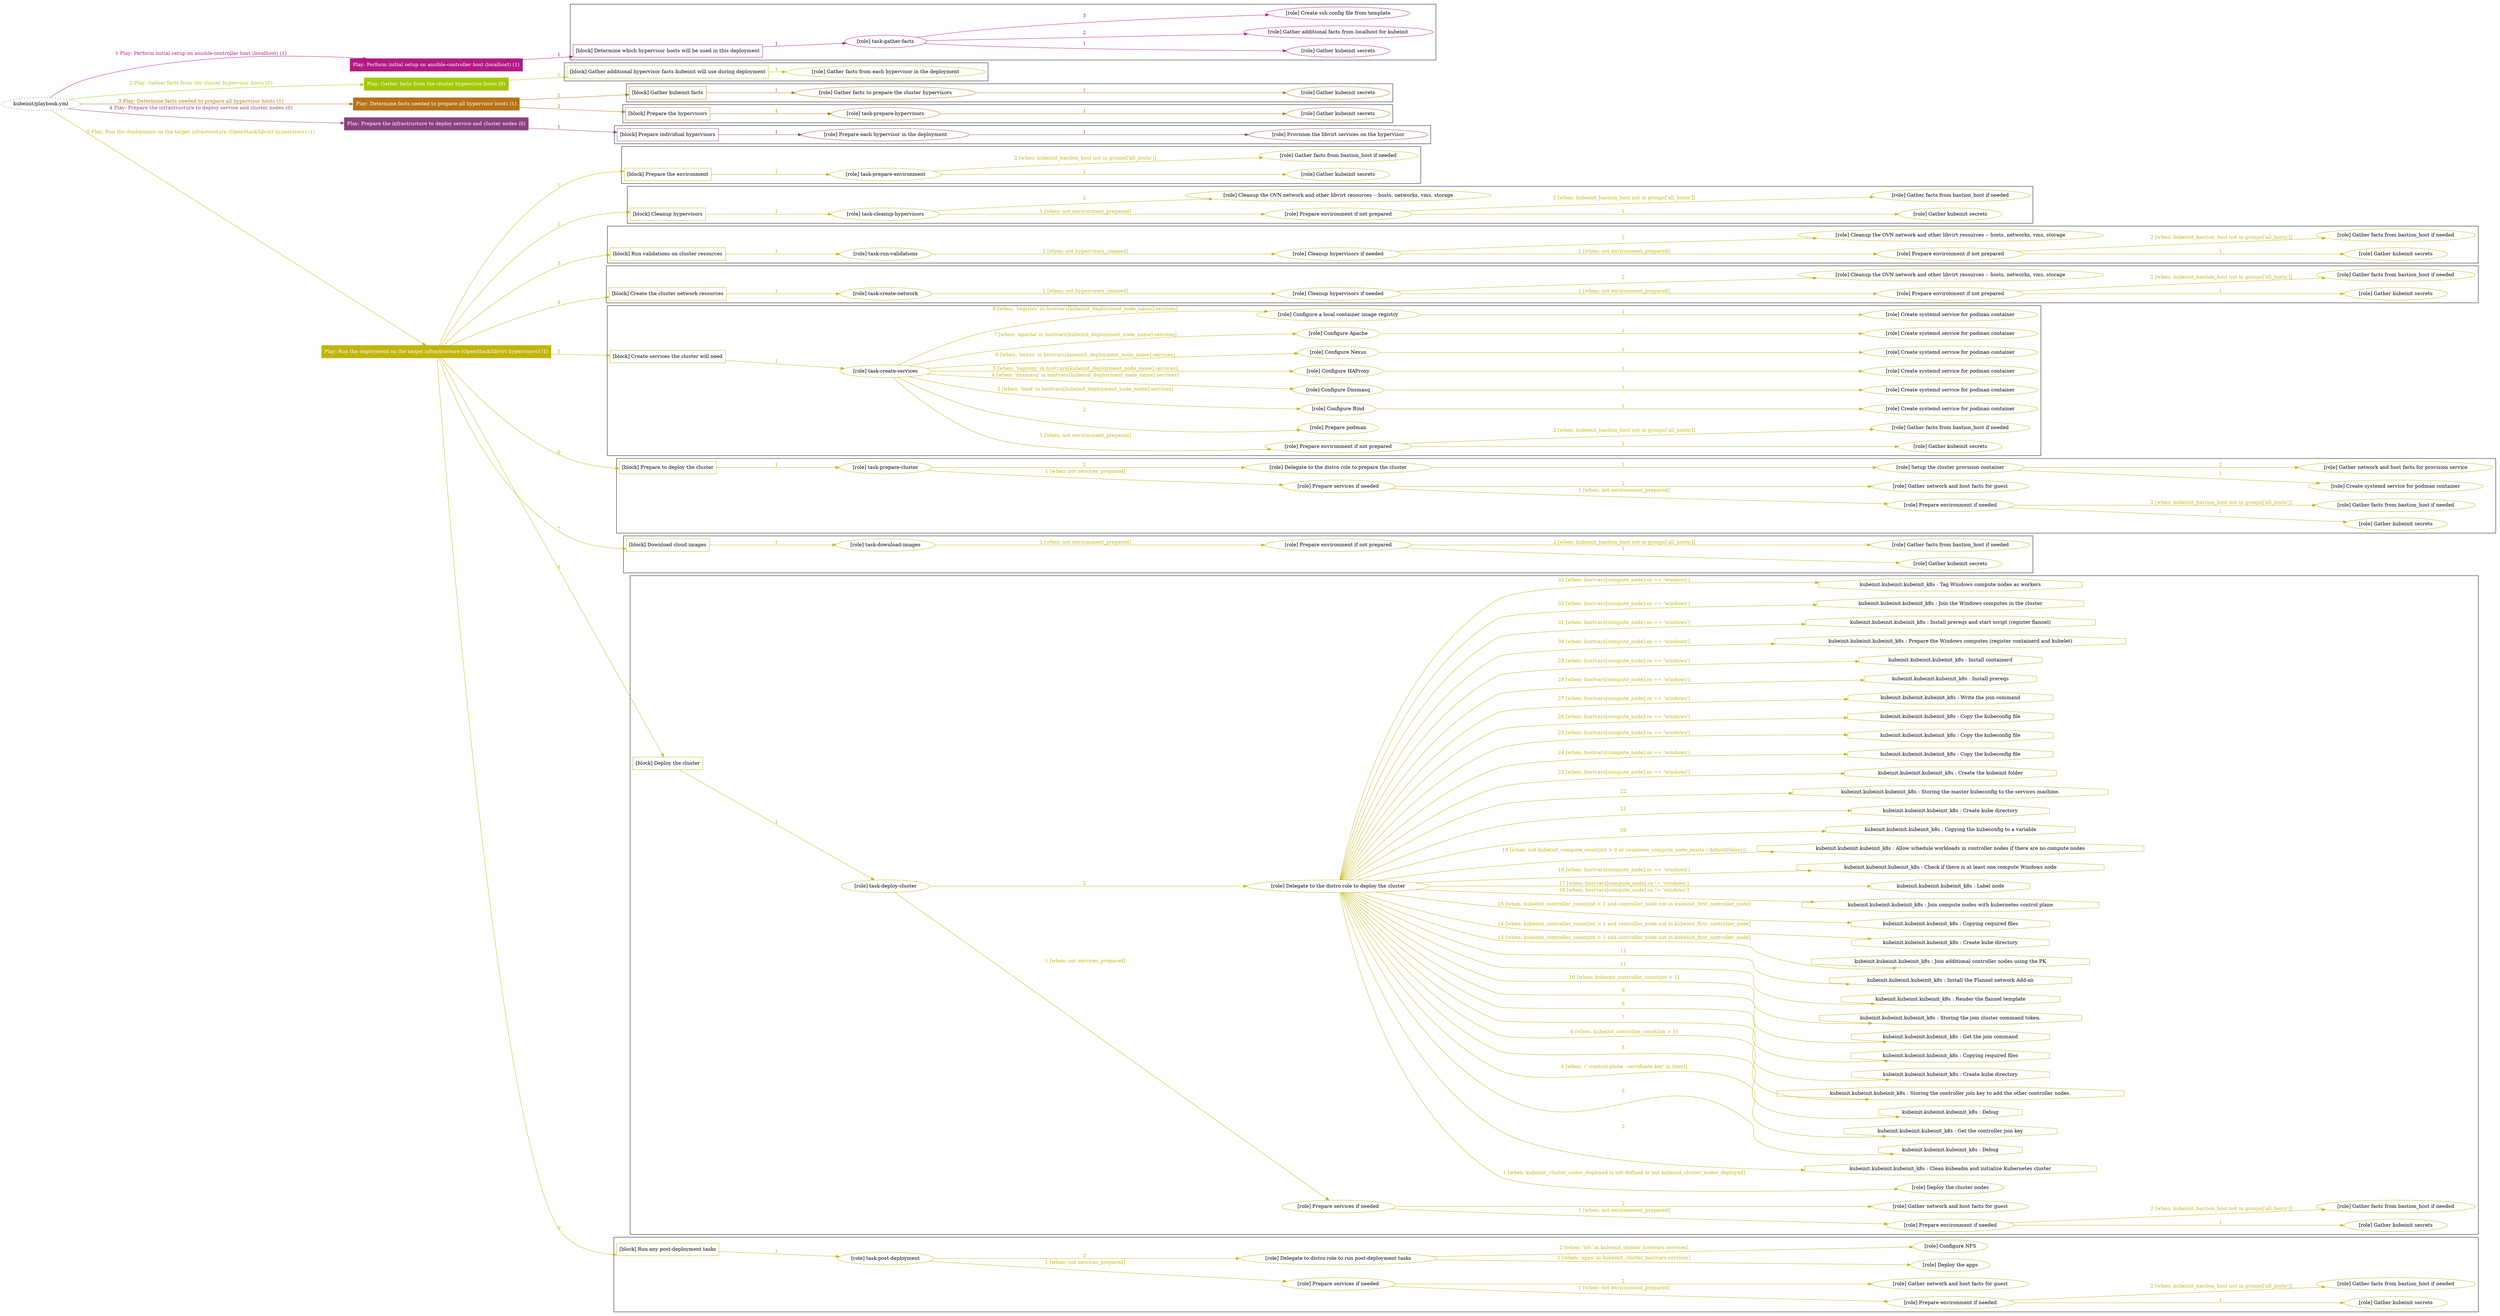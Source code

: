 digraph {
	graph [concentrate=true ordering=in rankdir=LR ratio=fill]
	edge [esep=5 sep=10]
	"kubeinit/playbook.yml" [URL="/home/runner/work/kubeinit/kubeinit/kubeinit/playbook.yml" id=playbook_748f1dfc style=dotted]
	"kubeinit/playbook.yml" -> play_f4b5984b [label="1 Play: Perform initial setup on ansible-controller host (localhost) (1)" color="#b21a86" fontcolor="#b21a86" id=edge_play_f4b5984b labeltooltip="1 Play: Perform initial setup on ansible-controller host (localhost) (1)" tooltip="1 Play: Perform initial setup on ansible-controller host (localhost) (1)"]
	subgraph "Play: Perform initial setup on ansible-controller host (localhost) (1)" {
		play_f4b5984b [label="Play: Perform initial setup on ansible-controller host (localhost) (1)" URL="/home/runner/work/kubeinit/kubeinit/kubeinit/playbook.yml" color="#b21a86" fontcolor="#ffffff" id=play_f4b5984b shape=box style=filled tooltip=localhost]
		play_f4b5984b -> block_1babfb0a [label=1 color="#b21a86" fontcolor="#b21a86" id=edge_block_1babfb0a labeltooltip=1 tooltip=1]
		subgraph cluster_block_1babfb0a {
			block_1babfb0a [label="[block] Determine which hypervisor hosts will be used in this deployment" URL="/home/runner/work/kubeinit/kubeinit/kubeinit/playbook.yml" color="#b21a86" id=block_1babfb0a labeltooltip="Determine which hypervisor hosts will be used in this deployment" shape=box tooltip="Determine which hypervisor hosts will be used in this deployment"]
			block_1babfb0a -> role_d4e431f0 [label="1 " color="#b21a86" fontcolor="#b21a86" id=edge_role_d4e431f0 labeltooltip="1 " tooltip="1 "]
			subgraph "task-gather-facts" {
				role_d4e431f0 [label="[role] task-gather-facts" URL="/home/runner/work/kubeinit/kubeinit/kubeinit/playbook.yml" color="#b21a86" id=role_d4e431f0 tooltip="task-gather-facts"]
				role_d4e431f0 -> role_ff574145 [label="1 " color="#b21a86" fontcolor="#b21a86" id=edge_role_ff574145 labeltooltip="1 " tooltip="1 "]
				subgraph "Gather kubeinit secrets" {
					role_ff574145 [label="[role] Gather kubeinit secrets" URL="/home/runner/.ansible/collections/ansible_collections/kubeinit/kubeinit/roles/kubeinit_prepare/tasks/build_hypervisors_group.yml" color="#b21a86" id=role_ff574145 tooltip="Gather kubeinit secrets"]
				}
				role_d4e431f0 -> role_78b9666e [label="2 " color="#b21a86" fontcolor="#b21a86" id=edge_role_78b9666e labeltooltip="2 " tooltip="2 "]
				subgraph "Gather additional facts from localhost for kubeinit" {
					role_78b9666e [label="[role] Gather additional facts from localhost for kubeinit" URL="/home/runner/.ansible/collections/ansible_collections/kubeinit/kubeinit/roles/kubeinit_prepare/tasks/build_hypervisors_group.yml" color="#b21a86" id=role_78b9666e tooltip="Gather additional facts from localhost for kubeinit"]
				}
				role_d4e431f0 -> role_dc60736d [label="3 " color="#b21a86" fontcolor="#b21a86" id=edge_role_dc60736d labeltooltip="3 " tooltip="3 "]
				subgraph "Create ssh config file from template" {
					role_dc60736d [label="[role] Create ssh config file from template" URL="/home/runner/.ansible/collections/ansible_collections/kubeinit/kubeinit/roles/kubeinit_prepare/tasks/build_hypervisors_group.yml" color="#b21a86" id=role_dc60736d tooltip="Create ssh config file from template"]
				}
			}
		}
	}
	"kubeinit/playbook.yml" -> play_59030b85 [label="2 Play: Gather facts from the cluster hypervisor hosts (0)" color="#a2c903" fontcolor="#a2c903" id=edge_play_59030b85 labeltooltip="2 Play: Gather facts from the cluster hypervisor hosts (0)" tooltip="2 Play: Gather facts from the cluster hypervisor hosts (0)"]
	subgraph "Play: Gather facts from the cluster hypervisor hosts (0)" {
		play_59030b85 [label="Play: Gather facts from the cluster hypervisor hosts (0)" URL="/home/runner/work/kubeinit/kubeinit/kubeinit/playbook.yml" color="#a2c903" fontcolor="#ffffff" id=play_59030b85 shape=box style=filled tooltip="Play: Gather facts from the cluster hypervisor hosts (0)"]
		play_59030b85 -> block_90eb3732 [label=1 color="#a2c903" fontcolor="#a2c903" id=edge_block_90eb3732 labeltooltip=1 tooltip=1]
		subgraph cluster_block_90eb3732 {
			block_90eb3732 [label="[block] Gather additional hypervisor facts kubeinit will use during deployment" URL="/home/runner/work/kubeinit/kubeinit/kubeinit/playbook.yml" color="#a2c903" id=block_90eb3732 labeltooltip="Gather additional hypervisor facts kubeinit will use during deployment" shape=box tooltip="Gather additional hypervisor facts kubeinit will use during deployment"]
			block_90eb3732 -> role_d2e6e186 [label="1 " color="#a2c903" fontcolor="#a2c903" id=edge_role_d2e6e186 labeltooltip="1 " tooltip="1 "]
			subgraph "Gather facts from each hypervisor in the deployment" {
				role_d2e6e186 [label="[role] Gather facts from each hypervisor in the deployment" URL="/home/runner/work/kubeinit/kubeinit/kubeinit/playbook.yml" color="#a2c903" id=role_d2e6e186 tooltip="Gather facts from each hypervisor in the deployment"]
			}
		}
	}
	"kubeinit/playbook.yml" -> play_e9b6500f [label="3 Play: Determine facts needed to prepare all hypervisor hosts (1)" color="#b67216" fontcolor="#b67216" id=edge_play_e9b6500f labeltooltip="3 Play: Determine facts needed to prepare all hypervisor hosts (1)" tooltip="3 Play: Determine facts needed to prepare all hypervisor hosts (1)"]
	subgraph "Play: Determine facts needed to prepare all hypervisor hosts (1)" {
		play_e9b6500f [label="Play: Determine facts needed to prepare all hypervisor hosts (1)" URL="/home/runner/work/kubeinit/kubeinit/kubeinit/playbook.yml" color="#b67216" fontcolor="#ffffff" id=play_e9b6500f shape=box style=filled tooltip=localhost]
		play_e9b6500f -> block_404a1388 [label=1 color="#b67216" fontcolor="#b67216" id=edge_block_404a1388 labeltooltip=1 tooltip=1]
		subgraph cluster_block_404a1388 {
			block_404a1388 [label="[block] Gather kubeinit facts" URL="/home/runner/work/kubeinit/kubeinit/kubeinit/playbook.yml" color="#b67216" id=block_404a1388 labeltooltip="Gather kubeinit facts" shape=box tooltip="Gather kubeinit facts"]
			block_404a1388 -> role_cb51c7fd [label="1 " color="#b67216" fontcolor="#b67216" id=edge_role_cb51c7fd labeltooltip="1 " tooltip="1 "]
			subgraph "Gather facts to prepare the cluster hypervisors" {
				role_cb51c7fd [label="[role] Gather facts to prepare the cluster hypervisors" URL="/home/runner/work/kubeinit/kubeinit/kubeinit/playbook.yml" color="#b67216" id=role_cb51c7fd tooltip="Gather facts to prepare the cluster hypervisors"]
				role_cb51c7fd -> role_8e95cd4e [label="1 " color="#b67216" fontcolor="#b67216" id=edge_role_8e95cd4e labeltooltip="1 " tooltip="1 "]
				subgraph "Gather kubeinit secrets" {
					role_8e95cd4e [label="[role] Gather kubeinit secrets" URL="/home/runner/.ansible/collections/ansible_collections/kubeinit/kubeinit/roles/kubeinit_prepare/tasks/gather_kubeinit_facts.yml" color="#b67216" id=role_8e95cd4e tooltip="Gather kubeinit secrets"]
				}
			}
		}
		play_e9b6500f -> block_5a48be74 [label=2 color="#b67216" fontcolor="#b67216" id=edge_block_5a48be74 labeltooltip=2 tooltip=2]
		subgraph cluster_block_5a48be74 {
			block_5a48be74 [label="[block] Prepare the hypervisors" URL="/home/runner/work/kubeinit/kubeinit/kubeinit/playbook.yml" color="#b67216" id=block_5a48be74 labeltooltip="Prepare the hypervisors" shape=box tooltip="Prepare the hypervisors"]
			block_5a48be74 -> role_f8d05d46 [label="1 " color="#b67216" fontcolor="#b67216" id=edge_role_f8d05d46 labeltooltip="1 " tooltip="1 "]
			subgraph "task-prepare-hypervisors" {
				role_f8d05d46 [label="[role] task-prepare-hypervisors" URL="/home/runner/work/kubeinit/kubeinit/kubeinit/playbook.yml" color="#b67216" id=role_f8d05d46 tooltip="task-prepare-hypervisors"]
				role_f8d05d46 -> role_8a7a9cbe [label="1 " color="#b67216" fontcolor="#b67216" id=edge_role_8a7a9cbe labeltooltip="1 " tooltip="1 "]
				subgraph "Gather kubeinit secrets" {
					role_8a7a9cbe [label="[role] Gather kubeinit secrets" URL="/home/runner/.ansible/collections/ansible_collections/kubeinit/kubeinit/roles/kubeinit_prepare/tasks/gather_kubeinit_facts.yml" color="#b67216" id=role_8a7a9cbe tooltip="Gather kubeinit secrets"]
				}
			}
		}
	}
	"kubeinit/playbook.yml" -> play_f28d381a [label="4 Play: Prepare the infrastructure to deploy service and cluster nodes (0)" color="#8b417f" fontcolor="#8b417f" id=edge_play_f28d381a labeltooltip="4 Play: Prepare the infrastructure to deploy service and cluster nodes (0)" tooltip="4 Play: Prepare the infrastructure to deploy service and cluster nodes (0)"]
	subgraph "Play: Prepare the infrastructure to deploy service and cluster nodes (0)" {
		play_f28d381a [label="Play: Prepare the infrastructure to deploy service and cluster nodes (0)" URL="/home/runner/work/kubeinit/kubeinit/kubeinit/playbook.yml" color="#8b417f" fontcolor="#ffffff" id=play_f28d381a shape=box style=filled tooltip="Play: Prepare the infrastructure to deploy service and cluster nodes (0)"]
		play_f28d381a -> block_abe0ae4e [label=1 color="#8b417f" fontcolor="#8b417f" id=edge_block_abe0ae4e labeltooltip=1 tooltip=1]
		subgraph cluster_block_abe0ae4e {
			block_abe0ae4e [label="[block] Prepare individual hypervisors" URL="/home/runner/work/kubeinit/kubeinit/kubeinit/playbook.yml" color="#8b417f" id=block_abe0ae4e labeltooltip="Prepare individual hypervisors" shape=box tooltip="Prepare individual hypervisors"]
			block_abe0ae4e -> role_949b7946 [label="1 " color="#8b417f" fontcolor="#8b417f" id=edge_role_949b7946 labeltooltip="1 " tooltip="1 "]
			subgraph "Prepare each hypervisor in the deployment" {
				role_949b7946 [label="[role] Prepare each hypervisor in the deployment" URL="/home/runner/work/kubeinit/kubeinit/kubeinit/playbook.yml" color="#8b417f" id=role_949b7946 tooltip="Prepare each hypervisor in the deployment"]
				role_949b7946 -> role_0e708a60 [label="1 " color="#8b417f" fontcolor="#8b417f" id=edge_role_0e708a60 labeltooltip="1 " tooltip="1 "]
				subgraph "Provision the libvirt services on the hypervisor" {
					role_0e708a60 [label="[role] Provision the libvirt services on the hypervisor" URL="/home/runner/.ansible/collections/ansible_collections/kubeinit/kubeinit/roles/kubeinit_prepare/tasks/prepare_hypervisor.yml" color="#8b417f" id=role_0e708a60 tooltip="Provision the libvirt services on the hypervisor"]
				}
			}
		}
	}
	"kubeinit/playbook.yml" -> play_aa237a98 [label="5 Play: Run the deployment on the target infrastructure (OpenStack/libvirt hypervisors) (1)" color="#c0b50c" fontcolor="#c0b50c" id=edge_play_aa237a98 labeltooltip="5 Play: Run the deployment on the target infrastructure (OpenStack/libvirt hypervisors) (1)" tooltip="5 Play: Run the deployment on the target infrastructure (OpenStack/libvirt hypervisors) (1)"]
	subgraph "Play: Run the deployment on the target infrastructure (OpenStack/libvirt hypervisors) (1)" {
		play_aa237a98 [label="Play: Run the deployment on the target infrastructure (OpenStack/libvirt hypervisors) (1)" URL="/home/runner/work/kubeinit/kubeinit/kubeinit/playbook.yml" color="#c0b50c" fontcolor="#ffffff" id=play_aa237a98 shape=box style=filled tooltip=localhost]
		play_aa237a98 -> block_af9c0d3b [label=1 color="#c0b50c" fontcolor="#c0b50c" id=edge_block_af9c0d3b labeltooltip=1 tooltip=1]
		subgraph cluster_block_af9c0d3b {
			block_af9c0d3b [label="[block] Prepare the environment" URL="/home/runner/work/kubeinit/kubeinit/kubeinit/playbook.yml" color="#c0b50c" id=block_af9c0d3b labeltooltip="Prepare the environment" shape=box tooltip="Prepare the environment"]
			block_af9c0d3b -> role_00010f52 [label="1 " color="#c0b50c" fontcolor="#c0b50c" id=edge_role_00010f52 labeltooltip="1 " tooltip="1 "]
			subgraph "task-prepare-environment" {
				role_00010f52 [label="[role] task-prepare-environment" URL="/home/runner/work/kubeinit/kubeinit/kubeinit/playbook.yml" color="#c0b50c" id=role_00010f52 tooltip="task-prepare-environment"]
				role_00010f52 -> role_8ce88d47 [label="1 " color="#c0b50c" fontcolor="#c0b50c" id=edge_role_8ce88d47 labeltooltip="1 " tooltip="1 "]
				subgraph "Gather kubeinit secrets" {
					role_8ce88d47 [label="[role] Gather kubeinit secrets" URL="/home/runner/.ansible/collections/ansible_collections/kubeinit/kubeinit/roles/kubeinit_prepare/tasks/gather_kubeinit_facts.yml" color="#c0b50c" id=role_8ce88d47 tooltip="Gather kubeinit secrets"]
				}
				role_00010f52 -> role_51f8f745 [label="2 [when: kubeinit_bastion_host not in groups['all_hosts']]" color="#c0b50c" fontcolor="#c0b50c" id=edge_role_51f8f745 labeltooltip="2 [when: kubeinit_bastion_host not in groups['all_hosts']]" tooltip="2 [when: kubeinit_bastion_host not in groups['all_hosts']]"]
				subgraph "Gather facts from bastion_host if needed" {
					role_51f8f745 [label="[role] Gather facts from bastion_host if needed" URL="/home/runner/.ansible/collections/ansible_collections/kubeinit/kubeinit/roles/kubeinit_prepare/tasks/main.yml" color="#c0b50c" id=role_51f8f745 tooltip="Gather facts from bastion_host if needed"]
				}
			}
		}
		play_aa237a98 -> block_bf452d67 [label=2 color="#c0b50c" fontcolor="#c0b50c" id=edge_block_bf452d67 labeltooltip=2 tooltip=2]
		subgraph cluster_block_bf452d67 {
			block_bf452d67 [label="[block] Cleanup hypervisors" URL="/home/runner/work/kubeinit/kubeinit/kubeinit/playbook.yml" color="#c0b50c" id=block_bf452d67 labeltooltip="Cleanup hypervisors" shape=box tooltip="Cleanup hypervisors"]
			block_bf452d67 -> role_acdd9354 [label="1 " color="#c0b50c" fontcolor="#c0b50c" id=edge_role_acdd9354 labeltooltip="1 " tooltip="1 "]
			subgraph "task-cleanup-hypervisors" {
				role_acdd9354 [label="[role] task-cleanup-hypervisors" URL="/home/runner/work/kubeinit/kubeinit/kubeinit/playbook.yml" color="#c0b50c" id=role_acdd9354 tooltip="task-cleanup-hypervisors"]
				role_acdd9354 -> role_9a333581 [label="1 [when: not environment_prepared]" color="#c0b50c" fontcolor="#c0b50c" id=edge_role_9a333581 labeltooltip="1 [when: not environment_prepared]" tooltip="1 [when: not environment_prepared]"]
				subgraph "Prepare environment if not prepared" {
					role_9a333581 [label="[role] Prepare environment if not prepared" URL="/home/runner/.ansible/collections/ansible_collections/kubeinit/kubeinit/roles/kubeinit_libvirt/tasks/cleanup_hypervisors.yml" color="#c0b50c" id=role_9a333581 tooltip="Prepare environment if not prepared"]
					role_9a333581 -> role_c4c17a17 [label="1 " color="#c0b50c" fontcolor="#c0b50c" id=edge_role_c4c17a17 labeltooltip="1 " tooltip="1 "]
					subgraph "Gather kubeinit secrets" {
						role_c4c17a17 [label="[role] Gather kubeinit secrets" URL="/home/runner/.ansible/collections/ansible_collections/kubeinit/kubeinit/roles/kubeinit_prepare/tasks/gather_kubeinit_facts.yml" color="#c0b50c" id=role_c4c17a17 tooltip="Gather kubeinit secrets"]
					}
					role_9a333581 -> role_1be3e1b6 [label="2 [when: kubeinit_bastion_host not in groups['all_hosts']]" color="#c0b50c" fontcolor="#c0b50c" id=edge_role_1be3e1b6 labeltooltip="2 [when: kubeinit_bastion_host not in groups['all_hosts']]" tooltip="2 [when: kubeinit_bastion_host not in groups['all_hosts']]"]
					subgraph "Gather facts from bastion_host if needed" {
						role_1be3e1b6 [label="[role] Gather facts from bastion_host if needed" URL="/home/runner/.ansible/collections/ansible_collections/kubeinit/kubeinit/roles/kubeinit_prepare/tasks/main.yml" color="#c0b50c" id=role_1be3e1b6 tooltip="Gather facts from bastion_host if needed"]
					}
				}
				role_acdd9354 -> role_9d202cf9 [label="2 " color="#c0b50c" fontcolor="#c0b50c" id=edge_role_9d202cf9 labeltooltip="2 " tooltip="2 "]
				subgraph "Cleanup the OVN network and other libvirt resources -- hosts, networks, vms, storage" {
					role_9d202cf9 [label="[role] Cleanup the OVN network and other libvirt resources -- hosts, networks, vms, storage" URL="/home/runner/.ansible/collections/ansible_collections/kubeinit/kubeinit/roles/kubeinit_libvirt/tasks/cleanup_hypervisors.yml" color="#c0b50c" id=role_9d202cf9 tooltip="Cleanup the OVN network and other libvirt resources -- hosts, networks, vms, storage"]
				}
			}
		}
		play_aa237a98 -> block_48152615 [label=3 color="#c0b50c" fontcolor="#c0b50c" id=edge_block_48152615 labeltooltip=3 tooltip=3]
		subgraph cluster_block_48152615 {
			block_48152615 [label="[block] Run validations on cluster resources" URL="/home/runner/work/kubeinit/kubeinit/kubeinit/playbook.yml" color="#c0b50c" id=block_48152615 labeltooltip="Run validations on cluster resources" shape=box tooltip="Run validations on cluster resources"]
			block_48152615 -> role_d0ecc752 [label="1 " color="#c0b50c" fontcolor="#c0b50c" id=edge_role_d0ecc752 labeltooltip="1 " tooltip="1 "]
			subgraph "task-run-validations" {
				role_d0ecc752 [label="[role] task-run-validations" URL="/home/runner/work/kubeinit/kubeinit/kubeinit/playbook.yml" color="#c0b50c" id=role_d0ecc752 tooltip="task-run-validations"]
				role_d0ecc752 -> role_60bb0d1a [label="1 [when: not hypervisors_cleaned]" color="#c0b50c" fontcolor="#c0b50c" id=edge_role_60bb0d1a labeltooltip="1 [when: not hypervisors_cleaned]" tooltip="1 [when: not hypervisors_cleaned]"]
				subgraph "Cleanup hypervisors if needed" {
					role_60bb0d1a [label="[role] Cleanup hypervisors if needed" URL="/home/runner/.ansible/collections/ansible_collections/kubeinit/kubeinit/roles/kubeinit_validations/tasks/main.yml" color="#c0b50c" id=role_60bb0d1a tooltip="Cleanup hypervisors if needed"]
					role_60bb0d1a -> role_e7f390a5 [label="1 [when: not environment_prepared]" color="#c0b50c" fontcolor="#c0b50c" id=edge_role_e7f390a5 labeltooltip="1 [when: not environment_prepared]" tooltip="1 [when: not environment_prepared]"]
					subgraph "Prepare environment if not prepared" {
						role_e7f390a5 [label="[role] Prepare environment if not prepared" URL="/home/runner/.ansible/collections/ansible_collections/kubeinit/kubeinit/roles/kubeinit_libvirt/tasks/cleanup_hypervisors.yml" color="#c0b50c" id=role_e7f390a5 tooltip="Prepare environment if not prepared"]
						role_e7f390a5 -> role_9c89c973 [label="1 " color="#c0b50c" fontcolor="#c0b50c" id=edge_role_9c89c973 labeltooltip="1 " tooltip="1 "]
						subgraph "Gather kubeinit secrets" {
							role_9c89c973 [label="[role] Gather kubeinit secrets" URL="/home/runner/.ansible/collections/ansible_collections/kubeinit/kubeinit/roles/kubeinit_prepare/tasks/gather_kubeinit_facts.yml" color="#c0b50c" id=role_9c89c973 tooltip="Gather kubeinit secrets"]
						}
						role_e7f390a5 -> role_3572bd07 [label="2 [when: kubeinit_bastion_host not in groups['all_hosts']]" color="#c0b50c" fontcolor="#c0b50c" id=edge_role_3572bd07 labeltooltip="2 [when: kubeinit_bastion_host not in groups['all_hosts']]" tooltip="2 [when: kubeinit_bastion_host not in groups['all_hosts']]"]
						subgraph "Gather facts from bastion_host if needed" {
							role_3572bd07 [label="[role] Gather facts from bastion_host if needed" URL="/home/runner/.ansible/collections/ansible_collections/kubeinit/kubeinit/roles/kubeinit_prepare/tasks/main.yml" color="#c0b50c" id=role_3572bd07 tooltip="Gather facts from bastion_host if needed"]
						}
					}
					role_60bb0d1a -> role_ec85e283 [label="2 " color="#c0b50c" fontcolor="#c0b50c" id=edge_role_ec85e283 labeltooltip="2 " tooltip="2 "]
					subgraph "Cleanup the OVN network and other libvirt resources -- hosts, networks, vms, storage" {
						role_ec85e283 [label="[role] Cleanup the OVN network and other libvirt resources -- hosts, networks, vms, storage" URL="/home/runner/.ansible/collections/ansible_collections/kubeinit/kubeinit/roles/kubeinit_libvirt/tasks/cleanup_hypervisors.yml" color="#c0b50c" id=role_ec85e283 tooltip="Cleanup the OVN network and other libvirt resources -- hosts, networks, vms, storage"]
					}
				}
			}
		}
		play_aa237a98 -> block_e746e75f [label=4 color="#c0b50c" fontcolor="#c0b50c" id=edge_block_e746e75f labeltooltip=4 tooltip=4]
		subgraph cluster_block_e746e75f {
			block_e746e75f [label="[block] Create the cluster network resources" URL="/home/runner/work/kubeinit/kubeinit/kubeinit/playbook.yml" color="#c0b50c" id=block_e746e75f labeltooltip="Create the cluster network resources" shape=box tooltip="Create the cluster network resources"]
			block_e746e75f -> role_5e087cae [label="1 " color="#c0b50c" fontcolor="#c0b50c" id=edge_role_5e087cae labeltooltip="1 " tooltip="1 "]
			subgraph "task-create-network" {
				role_5e087cae [label="[role] task-create-network" URL="/home/runner/work/kubeinit/kubeinit/kubeinit/playbook.yml" color="#c0b50c" id=role_5e087cae tooltip="task-create-network"]
				role_5e087cae -> role_ea0093a6 [label="1 [when: not hypervisors_cleaned]" color="#c0b50c" fontcolor="#c0b50c" id=edge_role_ea0093a6 labeltooltip="1 [when: not hypervisors_cleaned]" tooltip="1 [when: not hypervisors_cleaned]"]
				subgraph "Cleanup hypervisors if needed" {
					role_ea0093a6 [label="[role] Cleanup hypervisors if needed" URL="/home/runner/.ansible/collections/ansible_collections/kubeinit/kubeinit/roles/kubeinit_libvirt/tasks/create_network.yml" color="#c0b50c" id=role_ea0093a6 tooltip="Cleanup hypervisors if needed"]
					role_ea0093a6 -> role_b52f15aa [label="1 [when: not environment_prepared]" color="#c0b50c" fontcolor="#c0b50c" id=edge_role_b52f15aa labeltooltip="1 [when: not environment_prepared]" tooltip="1 [when: not environment_prepared]"]
					subgraph "Prepare environment if not prepared" {
						role_b52f15aa [label="[role] Prepare environment if not prepared" URL="/home/runner/.ansible/collections/ansible_collections/kubeinit/kubeinit/roles/kubeinit_libvirt/tasks/cleanup_hypervisors.yml" color="#c0b50c" id=role_b52f15aa tooltip="Prepare environment if not prepared"]
						role_b52f15aa -> role_8f245f2b [label="1 " color="#c0b50c" fontcolor="#c0b50c" id=edge_role_8f245f2b labeltooltip="1 " tooltip="1 "]
						subgraph "Gather kubeinit secrets" {
							role_8f245f2b [label="[role] Gather kubeinit secrets" URL="/home/runner/.ansible/collections/ansible_collections/kubeinit/kubeinit/roles/kubeinit_prepare/tasks/gather_kubeinit_facts.yml" color="#c0b50c" id=role_8f245f2b tooltip="Gather kubeinit secrets"]
						}
						role_b52f15aa -> role_996387ec [label="2 [when: kubeinit_bastion_host not in groups['all_hosts']]" color="#c0b50c" fontcolor="#c0b50c" id=edge_role_996387ec labeltooltip="2 [when: kubeinit_bastion_host not in groups['all_hosts']]" tooltip="2 [when: kubeinit_bastion_host not in groups['all_hosts']]"]
						subgraph "Gather facts from bastion_host if needed" {
							role_996387ec [label="[role] Gather facts from bastion_host if needed" URL="/home/runner/.ansible/collections/ansible_collections/kubeinit/kubeinit/roles/kubeinit_prepare/tasks/main.yml" color="#c0b50c" id=role_996387ec tooltip="Gather facts from bastion_host if needed"]
						}
					}
					role_ea0093a6 -> role_dfcf8bb5 [label="2 " color="#c0b50c" fontcolor="#c0b50c" id=edge_role_dfcf8bb5 labeltooltip="2 " tooltip="2 "]
					subgraph "Cleanup the OVN network and other libvirt resources -- hosts, networks, vms, storage" {
						role_dfcf8bb5 [label="[role] Cleanup the OVN network and other libvirt resources -- hosts, networks, vms, storage" URL="/home/runner/.ansible/collections/ansible_collections/kubeinit/kubeinit/roles/kubeinit_libvirt/tasks/cleanup_hypervisors.yml" color="#c0b50c" id=role_dfcf8bb5 tooltip="Cleanup the OVN network and other libvirt resources -- hosts, networks, vms, storage"]
					}
				}
			}
		}
		play_aa237a98 -> block_28c727ce [label=5 color="#c0b50c" fontcolor="#c0b50c" id=edge_block_28c727ce labeltooltip=5 tooltip=5]
		subgraph cluster_block_28c727ce {
			block_28c727ce [label="[block] Create services the cluster will need" URL="/home/runner/work/kubeinit/kubeinit/kubeinit/playbook.yml" color="#c0b50c" id=block_28c727ce labeltooltip="Create services the cluster will need" shape=box tooltip="Create services the cluster will need"]
			block_28c727ce -> role_063ca1a4 [label="1 " color="#c0b50c" fontcolor="#c0b50c" id=edge_role_063ca1a4 labeltooltip="1 " tooltip="1 "]
			subgraph "task-create-services" {
				role_063ca1a4 [label="[role] task-create-services" URL="/home/runner/work/kubeinit/kubeinit/kubeinit/playbook.yml" color="#c0b50c" id=role_063ca1a4 tooltip="task-create-services"]
				role_063ca1a4 -> role_eb235fd9 [label="1 [when: not environment_prepared]" color="#c0b50c" fontcolor="#c0b50c" id=edge_role_eb235fd9 labeltooltip="1 [when: not environment_prepared]" tooltip="1 [when: not environment_prepared]"]
				subgraph "Prepare environment if not prepared" {
					role_eb235fd9 [label="[role] Prepare environment if not prepared" URL="/home/runner/.ansible/collections/ansible_collections/kubeinit/kubeinit/roles/kubeinit_services/tasks/main.yml" color="#c0b50c" id=role_eb235fd9 tooltip="Prepare environment if not prepared"]
					role_eb235fd9 -> role_4e390f23 [label="1 " color="#c0b50c" fontcolor="#c0b50c" id=edge_role_4e390f23 labeltooltip="1 " tooltip="1 "]
					subgraph "Gather kubeinit secrets" {
						role_4e390f23 [label="[role] Gather kubeinit secrets" URL="/home/runner/.ansible/collections/ansible_collections/kubeinit/kubeinit/roles/kubeinit_prepare/tasks/gather_kubeinit_facts.yml" color="#c0b50c" id=role_4e390f23 tooltip="Gather kubeinit secrets"]
					}
					role_eb235fd9 -> role_f11a091f [label="2 [when: kubeinit_bastion_host not in groups['all_hosts']]" color="#c0b50c" fontcolor="#c0b50c" id=edge_role_f11a091f labeltooltip="2 [when: kubeinit_bastion_host not in groups['all_hosts']]" tooltip="2 [when: kubeinit_bastion_host not in groups['all_hosts']]"]
					subgraph "Gather facts from bastion_host if needed" {
						role_f11a091f [label="[role] Gather facts from bastion_host if needed" URL="/home/runner/.ansible/collections/ansible_collections/kubeinit/kubeinit/roles/kubeinit_prepare/tasks/main.yml" color="#c0b50c" id=role_f11a091f tooltip="Gather facts from bastion_host if needed"]
					}
				}
				role_063ca1a4 -> role_2b1af631 [label="2 " color="#c0b50c" fontcolor="#c0b50c" id=edge_role_2b1af631 labeltooltip="2 " tooltip="2 "]
				subgraph "Prepare podman" {
					role_2b1af631 [label="[role] Prepare podman" URL="/home/runner/.ansible/collections/ansible_collections/kubeinit/kubeinit/roles/kubeinit_services/tasks/00_create_service_pod.yml" color="#c0b50c" id=role_2b1af631 tooltip="Prepare podman"]
				}
				role_063ca1a4 -> role_d2aecf43 [label="3 [when: 'bind' in hostvars[kubeinit_deployment_node_name].services]" color="#c0b50c" fontcolor="#c0b50c" id=edge_role_d2aecf43 labeltooltip="3 [when: 'bind' in hostvars[kubeinit_deployment_node_name].services]" tooltip="3 [when: 'bind' in hostvars[kubeinit_deployment_node_name].services]"]
				subgraph "Configure Bind" {
					role_d2aecf43 [label="[role] Configure Bind" URL="/home/runner/.ansible/collections/ansible_collections/kubeinit/kubeinit/roles/kubeinit_services/tasks/start_services_containers.yml" color="#c0b50c" id=role_d2aecf43 tooltip="Configure Bind"]
					role_d2aecf43 -> role_e8170a0f [label="1 " color="#c0b50c" fontcolor="#c0b50c" id=edge_role_e8170a0f labeltooltip="1 " tooltip="1 "]
					subgraph "Create systemd service for podman container" {
						role_e8170a0f [label="[role] Create systemd service for podman container" URL="/home/runner/.ansible/collections/ansible_collections/kubeinit/kubeinit/roles/kubeinit_bind/tasks/main.yml" color="#c0b50c" id=role_e8170a0f tooltip="Create systemd service for podman container"]
					}
				}
				role_063ca1a4 -> role_ef4fb938 [label="4 [when: 'dnsmasq' in hostvars[kubeinit_deployment_node_name].services]" color="#c0b50c" fontcolor="#c0b50c" id=edge_role_ef4fb938 labeltooltip="4 [when: 'dnsmasq' in hostvars[kubeinit_deployment_node_name].services]" tooltip="4 [when: 'dnsmasq' in hostvars[kubeinit_deployment_node_name].services]"]
				subgraph "Configure Dnsmasq" {
					role_ef4fb938 [label="[role] Configure Dnsmasq" URL="/home/runner/.ansible/collections/ansible_collections/kubeinit/kubeinit/roles/kubeinit_services/tasks/start_services_containers.yml" color="#c0b50c" id=role_ef4fb938 tooltip="Configure Dnsmasq"]
					role_ef4fb938 -> role_73848c44 [label="1 " color="#c0b50c" fontcolor="#c0b50c" id=edge_role_73848c44 labeltooltip="1 " tooltip="1 "]
					subgraph "Create systemd service for podman container" {
						role_73848c44 [label="[role] Create systemd service for podman container" URL="/home/runner/.ansible/collections/ansible_collections/kubeinit/kubeinit/roles/kubeinit_dnsmasq/tasks/main.yml" color="#c0b50c" id=role_73848c44 tooltip="Create systemd service for podman container"]
					}
				}
				role_063ca1a4 -> role_77588d8e [label="5 [when: 'haproxy' in hostvars[kubeinit_deployment_node_name].services]" color="#c0b50c" fontcolor="#c0b50c" id=edge_role_77588d8e labeltooltip="5 [when: 'haproxy' in hostvars[kubeinit_deployment_node_name].services]" tooltip="5 [when: 'haproxy' in hostvars[kubeinit_deployment_node_name].services]"]
				subgraph "Configure HAProxy" {
					role_77588d8e [label="[role] Configure HAProxy" URL="/home/runner/.ansible/collections/ansible_collections/kubeinit/kubeinit/roles/kubeinit_services/tasks/start_services_containers.yml" color="#c0b50c" id=role_77588d8e tooltip="Configure HAProxy"]
					role_77588d8e -> role_8b3990eb [label="1 " color="#c0b50c" fontcolor="#c0b50c" id=edge_role_8b3990eb labeltooltip="1 " tooltip="1 "]
					subgraph "Create systemd service for podman container" {
						role_8b3990eb [label="[role] Create systemd service for podman container" URL="/home/runner/.ansible/collections/ansible_collections/kubeinit/kubeinit/roles/kubeinit_haproxy/tasks/main.yml" color="#c0b50c" id=role_8b3990eb tooltip="Create systemd service for podman container"]
					}
				}
				role_063ca1a4 -> role_92f4bf0f [label="6 [when: 'nexus' in hostvars[kubeinit_deployment_node_name].services]" color="#c0b50c" fontcolor="#c0b50c" id=edge_role_92f4bf0f labeltooltip="6 [when: 'nexus' in hostvars[kubeinit_deployment_node_name].services]" tooltip="6 [when: 'nexus' in hostvars[kubeinit_deployment_node_name].services]"]
				subgraph "Configure Nexus" {
					role_92f4bf0f [label="[role] Configure Nexus" URL="/home/runner/.ansible/collections/ansible_collections/kubeinit/kubeinit/roles/kubeinit_services/tasks/start_services_containers.yml" color="#c0b50c" id=role_92f4bf0f tooltip="Configure Nexus"]
					role_92f4bf0f -> role_f5a1f30c [label="1 " color="#c0b50c" fontcolor="#c0b50c" id=edge_role_f5a1f30c labeltooltip="1 " tooltip="1 "]
					subgraph "Create systemd service for podman container" {
						role_f5a1f30c [label="[role] Create systemd service for podman container" URL="/home/runner/.ansible/collections/ansible_collections/kubeinit/kubeinit/roles/kubeinit_nexus/tasks/main.yml" color="#c0b50c" id=role_f5a1f30c tooltip="Create systemd service for podman container"]
					}
				}
				role_063ca1a4 -> role_f3742f01 [label="7 [when: 'apache' in hostvars[kubeinit_deployment_node_name].services]" color="#c0b50c" fontcolor="#c0b50c" id=edge_role_f3742f01 labeltooltip="7 [when: 'apache' in hostvars[kubeinit_deployment_node_name].services]" tooltip="7 [when: 'apache' in hostvars[kubeinit_deployment_node_name].services]"]
				subgraph "Configure Apache" {
					role_f3742f01 [label="[role] Configure Apache" URL="/home/runner/.ansible/collections/ansible_collections/kubeinit/kubeinit/roles/kubeinit_services/tasks/start_services_containers.yml" color="#c0b50c" id=role_f3742f01 tooltip="Configure Apache"]
					role_f3742f01 -> role_a03fb3bd [label="1 " color="#c0b50c" fontcolor="#c0b50c" id=edge_role_a03fb3bd labeltooltip="1 " tooltip="1 "]
					subgraph "Create systemd service for podman container" {
						role_a03fb3bd [label="[role] Create systemd service for podman container" URL="/home/runner/.ansible/collections/ansible_collections/kubeinit/kubeinit/roles/kubeinit_apache/tasks/main.yml" color="#c0b50c" id=role_a03fb3bd tooltip="Create systemd service for podman container"]
					}
				}
				role_063ca1a4 -> role_9e95032a [label="8 [when: 'registry' in hostvars[kubeinit_deployment_node_name].services]" color="#c0b50c" fontcolor="#c0b50c" id=edge_role_9e95032a labeltooltip="8 [when: 'registry' in hostvars[kubeinit_deployment_node_name].services]" tooltip="8 [when: 'registry' in hostvars[kubeinit_deployment_node_name].services]"]
				subgraph "Configure a local container image registry" {
					role_9e95032a [label="[role] Configure a local container image registry" URL="/home/runner/.ansible/collections/ansible_collections/kubeinit/kubeinit/roles/kubeinit_services/tasks/start_services_containers.yml" color="#c0b50c" id=role_9e95032a tooltip="Configure a local container image registry"]
					role_9e95032a -> role_f424fc5c [label="1 " color="#c0b50c" fontcolor="#c0b50c" id=edge_role_f424fc5c labeltooltip="1 " tooltip="1 "]
					subgraph "Create systemd service for podman container" {
						role_f424fc5c [label="[role] Create systemd service for podman container" URL="/home/runner/.ansible/collections/ansible_collections/kubeinit/kubeinit/roles/kubeinit_registry/tasks/main.yml" color="#c0b50c" id=role_f424fc5c tooltip="Create systemd service for podman container"]
					}
				}
			}
		}
		play_aa237a98 -> block_42b9c017 [label=6 color="#c0b50c" fontcolor="#c0b50c" id=edge_block_42b9c017 labeltooltip=6 tooltip=6]
		subgraph cluster_block_42b9c017 {
			block_42b9c017 [label="[block] Prepare to deploy the cluster" URL="/home/runner/work/kubeinit/kubeinit/kubeinit/playbook.yml" color="#c0b50c" id=block_42b9c017 labeltooltip="Prepare to deploy the cluster" shape=box tooltip="Prepare to deploy the cluster"]
			block_42b9c017 -> role_c49744cc [label="1 " color="#c0b50c" fontcolor="#c0b50c" id=edge_role_c49744cc labeltooltip="1 " tooltip="1 "]
			subgraph "task-prepare-cluster" {
				role_c49744cc [label="[role] task-prepare-cluster" URL="/home/runner/work/kubeinit/kubeinit/kubeinit/playbook.yml" color="#c0b50c" id=role_c49744cc tooltip="task-prepare-cluster"]
				role_c49744cc -> role_fcfab387 [label="1 [when: not services_prepared]" color="#c0b50c" fontcolor="#c0b50c" id=edge_role_fcfab387 labeltooltip="1 [when: not services_prepared]" tooltip="1 [when: not services_prepared]"]
				subgraph "Prepare services if needed" {
					role_fcfab387 [label="[role] Prepare services if needed" URL="/home/runner/.ansible/collections/ansible_collections/kubeinit/kubeinit/roles/kubeinit_prepare/tasks/prepare_cluster.yml" color="#c0b50c" id=role_fcfab387 tooltip="Prepare services if needed"]
					role_fcfab387 -> role_f6ef0a04 [label="1 [when: not environment_prepared]" color="#c0b50c" fontcolor="#c0b50c" id=edge_role_f6ef0a04 labeltooltip="1 [when: not environment_prepared]" tooltip="1 [when: not environment_prepared]"]
					subgraph "Prepare environment if needed" {
						role_f6ef0a04 [label="[role] Prepare environment if needed" URL="/home/runner/.ansible/collections/ansible_collections/kubeinit/kubeinit/roles/kubeinit_services/tasks/prepare_services.yml" color="#c0b50c" id=role_f6ef0a04 tooltip="Prepare environment if needed"]
						role_f6ef0a04 -> role_daa4d9ac [label="1 " color="#c0b50c" fontcolor="#c0b50c" id=edge_role_daa4d9ac labeltooltip="1 " tooltip="1 "]
						subgraph "Gather kubeinit secrets" {
							role_daa4d9ac [label="[role] Gather kubeinit secrets" URL="/home/runner/.ansible/collections/ansible_collections/kubeinit/kubeinit/roles/kubeinit_prepare/tasks/gather_kubeinit_facts.yml" color="#c0b50c" id=role_daa4d9ac tooltip="Gather kubeinit secrets"]
						}
						role_f6ef0a04 -> role_9603d2bc [label="2 [when: kubeinit_bastion_host not in groups['all_hosts']]" color="#c0b50c" fontcolor="#c0b50c" id=edge_role_9603d2bc labeltooltip="2 [when: kubeinit_bastion_host not in groups['all_hosts']]" tooltip="2 [when: kubeinit_bastion_host not in groups['all_hosts']]"]
						subgraph "Gather facts from bastion_host if needed" {
							role_9603d2bc [label="[role] Gather facts from bastion_host if needed" URL="/home/runner/.ansible/collections/ansible_collections/kubeinit/kubeinit/roles/kubeinit_prepare/tasks/main.yml" color="#c0b50c" id=role_9603d2bc tooltip="Gather facts from bastion_host if needed"]
						}
					}
					role_fcfab387 -> role_aaf3fc23 [label="2 " color="#c0b50c" fontcolor="#c0b50c" id=edge_role_aaf3fc23 labeltooltip="2 " tooltip="2 "]
					subgraph "Gather network and host facts for guest" {
						role_aaf3fc23 [label="[role] Gather network and host facts for guest" URL="/home/runner/.ansible/collections/ansible_collections/kubeinit/kubeinit/roles/kubeinit_services/tasks/prepare_services.yml" color="#c0b50c" id=role_aaf3fc23 tooltip="Gather network and host facts for guest"]
					}
				}
				role_c49744cc -> role_47165094 [label="2 " color="#c0b50c" fontcolor="#c0b50c" id=edge_role_47165094 labeltooltip="2 " tooltip="2 "]
				subgraph "Delegate to the distro role to prepare the cluster" {
					role_47165094 [label="[role] Delegate to the distro role to prepare the cluster" URL="/home/runner/.ansible/collections/ansible_collections/kubeinit/kubeinit/roles/kubeinit_prepare/tasks/prepare_cluster.yml" color="#c0b50c" id=role_47165094 tooltip="Delegate to the distro role to prepare the cluster"]
					role_47165094 -> role_4c2f3a41 [label="1 " color="#c0b50c" fontcolor="#c0b50c" id=edge_role_4c2f3a41 labeltooltip="1 " tooltip="1 "]
					subgraph "Setup the cluster provision container" {
						role_4c2f3a41 [label="[role] Setup the cluster provision container" URL="/home/runner/.ansible/collections/ansible_collections/kubeinit/kubeinit/roles/kubeinit_k8s/tasks/prepare_cluster.yml" color="#c0b50c" id=role_4c2f3a41 tooltip="Setup the cluster provision container"]
						role_4c2f3a41 -> role_ac39562c [label="1 " color="#c0b50c" fontcolor="#c0b50c" id=edge_role_ac39562c labeltooltip="1 " tooltip="1 "]
						subgraph "Create systemd service for podman container" {
							role_ac39562c [label="[role] Create systemd service for podman container" URL="/home/runner/.ansible/collections/ansible_collections/kubeinit/kubeinit/roles/kubeinit_services/tasks/create_provision_container.yml" color="#c0b50c" id=role_ac39562c tooltip="Create systemd service for podman container"]
						}
						role_4c2f3a41 -> role_4e912ee4 [label="2 " color="#c0b50c" fontcolor="#c0b50c" id=edge_role_4e912ee4 labeltooltip="2 " tooltip="2 "]
						subgraph "Gather network and host facts for provision service" {
							role_4e912ee4 [label="[role] Gather network and host facts for provision service" URL="/home/runner/.ansible/collections/ansible_collections/kubeinit/kubeinit/roles/kubeinit_services/tasks/create_provision_container.yml" color="#c0b50c" id=role_4e912ee4 tooltip="Gather network and host facts for provision service"]
						}
					}
				}
			}
		}
		play_aa237a98 -> block_c9561ed3 [label=7 color="#c0b50c" fontcolor="#c0b50c" id=edge_block_c9561ed3 labeltooltip=7 tooltip=7]
		subgraph cluster_block_c9561ed3 {
			block_c9561ed3 [label="[block] Download cloud images" URL="/home/runner/work/kubeinit/kubeinit/kubeinit/playbook.yml" color="#c0b50c" id=block_c9561ed3 labeltooltip="Download cloud images" shape=box tooltip="Download cloud images"]
			block_c9561ed3 -> role_2bb8bdfb [label="1 " color="#c0b50c" fontcolor="#c0b50c" id=edge_role_2bb8bdfb labeltooltip="1 " tooltip="1 "]
			subgraph "task-download-images" {
				role_2bb8bdfb [label="[role] task-download-images" URL="/home/runner/work/kubeinit/kubeinit/kubeinit/playbook.yml" color="#c0b50c" id=role_2bb8bdfb tooltip="task-download-images"]
				role_2bb8bdfb -> role_88282cac [label="1 [when: not environment_prepared]" color="#c0b50c" fontcolor="#c0b50c" id=edge_role_88282cac labeltooltip="1 [when: not environment_prepared]" tooltip="1 [when: not environment_prepared]"]
				subgraph "Prepare environment if not prepared" {
					role_88282cac [label="[role] Prepare environment if not prepared" URL="/home/runner/.ansible/collections/ansible_collections/kubeinit/kubeinit/roles/kubeinit_libvirt/tasks/download_cloud_images.yml" color="#c0b50c" id=role_88282cac tooltip="Prepare environment if not prepared"]
					role_88282cac -> role_87e86bec [label="1 " color="#c0b50c" fontcolor="#c0b50c" id=edge_role_87e86bec labeltooltip="1 " tooltip="1 "]
					subgraph "Gather kubeinit secrets" {
						role_87e86bec [label="[role] Gather kubeinit secrets" URL="/home/runner/.ansible/collections/ansible_collections/kubeinit/kubeinit/roles/kubeinit_prepare/tasks/gather_kubeinit_facts.yml" color="#c0b50c" id=role_87e86bec tooltip="Gather kubeinit secrets"]
					}
					role_88282cac -> role_d8d432c7 [label="2 [when: kubeinit_bastion_host not in groups['all_hosts']]" color="#c0b50c" fontcolor="#c0b50c" id=edge_role_d8d432c7 labeltooltip="2 [when: kubeinit_bastion_host not in groups['all_hosts']]" tooltip="2 [when: kubeinit_bastion_host not in groups['all_hosts']]"]
					subgraph "Gather facts from bastion_host if needed" {
						role_d8d432c7 [label="[role] Gather facts from bastion_host if needed" URL="/home/runner/.ansible/collections/ansible_collections/kubeinit/kubeinit/roles/kubeinit_prepare/tasks/main.yml" color="#c0b50c" id=role_d8d432c7 tooltip="Gather facts from bastion_host if needed"]
					}
				}
			}
		}
		play_aa237a98 -> block_8f86fe34 [label=8 color="#c0b50c" fontcolor="#c0b50c" id=edge_block_8f86fe34 labeltooltip=8 tooltip=8]
		subgraph cluster_block_8f86fe34 {
			block_8f86fe34 [label="[block] Deploy the cluster" URL="/home/runner/work/kubeinit/kubeinit/kubeinit/playbook.yml" color="#c0b50c" id=block_8f86fe34 labeltooltip="Deploy the cluster" shape=box tooltip="Deploy the cluster"]
			block_8f86fe34 -> role_1e534f81 [label="1 " color="#c0b50c" fontcolor="#c0b50c" id=edge_role_1e534f81 labeltooltip="1 " tooltip="1 "]
			subgraph "task-deploy-cluster" {
				role_1e534f81 [label="[role] task-deploy-cluster" URL="/home/runner/work/kubeinit/kubeinit/kubeinit/playbook.yml" color="#c0b50c" id=role_1e534f81 tooltip="task-deploy-cluster"]
				role_1e534f81 -> role_e08109cf [label="1 [when: not services_prepared]" color="#c0b50c" fontcolor="#c0b50c" id=edge_role_e08109cf labeltooltip="1 [when: not services_prepared]" tooltip="1 [when: not services_prepared]"]
				subgraph "Prepare services if needed" {
					role_e08109cf [label="[role] Prepare services if needed" URL="/home/runner/.ansible/collections/ansible_collections/kubeinit/kubeinit/roles/kubeinit_prepare/tasks/deploy_cluster.yml" color="#c0b50c" id=role_e08109cf tooltip="Prepare services if needed"]
					role_e08109cf -> role_a383eba8 [label="1 [when: not environment_prepared]" color="#c0b50c" fontcolor="#c0b50c" id=edge_role_a383eba8 labeltooltip="1 [when: not environment_prepared]" tooltip="1 [when: not environment_prepared]"]
					subgraph "Prepare environment if needed" {
						role_a383eba8 [label="[role] Prepare environment if needed" URL="/home/runner/.ansible/collections/ansible_collections/kubeinit/kubeinit/roles/kubeinit_services/tasks/prepare_services.yml" color="#c0b50c" id=role_a383eba8 tooltip="Prepare environment if needed"]
						role_a383eba8 -> role_1ceb96fd [label="1 " color="#c0b50c" fontcolor="#c0b50c" id=edge_role_1ceb96fd labeltooltip="1 " tooltip="1 "]
						subgraph "Gather kubeinit secrets" {
							role_1ceb96fd [label="[role] Gather kubeinit secrets" URL="/home/runner/.ansible/collections/ansible_collections/kubeinit/kubeinit/roles/kubeinit_prepare/tasks/gather_kubeinit_facts.yml" color="#c0b50c" id=role_1ceb96fd tooltip="Gather kubeinit secrets"]
						}
						role_a383eba8 -> role_66cc5473 [label="2 [when: kubeinit_bastion_host not in groups['all_hosts']]" color="#c0b50c" fontcolor="#c0b50c" id=edge_role_66cc5473 labeltooltip="2 [when: kubeinit_bastion_host not in groups['all_hosts']]" tooltip="2 [when: kubeinit_bastion_host not in groups['all_hosts']]"]
						subgraph "Gather facts from bastion_host if needed" {
							role_66cc5473 [label="[role] Gather facts from bastion_host if needed" URL="/home/runner/.ansible/collections/ansible_collections/kubeinit/kubeinit/roles/kubeinit_prepare/tasks/main.yml" color="#c0b50c" id=role_66cc5473 tooltip="Gather facts from bastion_host if needed"]
						}
					}
					role_e08109cf -> role_ae4ebac2 [label="2 " color="#c0b50c" fontcolor="#c0b50c" id=edge_role_ae4ebac2 labeltooltip="2 " tooltip="2 "]
					subgraph "Gather network and host facts for guest" {
						role_ae4ebac2 [label="[role] Gather network and host facts for guest" URL="/home/runner/.ansible/collections/ansible_collections/kubeinit/kubeinit/roles/kubeinit_services/tasks/prepare_services.yml" color="#c0b50c" id=role_ae4ebac2 tooltip="Gather network and host facts for guest"]
					}
				}
				role_1e534f81 -> role_56a29cc9 [label="2 " color="#c0b50c" fontcolor="#c0b50c" id=edge_role_56a29cc9 labeltooltip="2 " tooltip="2 "]
				subgraph "Delegate to the distro role to deploy the cluster" {
					role_56a29cc9 [label="[role] Delegate to the distro role to deploy the cluster" URL="/home/runner/.ansible/collections/ansible_collections/kubeinit/kubeinit/roles/kubeinit_prepare/tasks/deploy_cluster.yml" color="#c0b50c" id=role_56a29cc9 tooltip="Delegate to the distro role to deploy the cluster"]
					role_56a29cc9 -> role_64408169 [label="1 [when: kubeinit_cluster_nodes_deployed is not defined or not kubeinit_cluster_nodes_deployed]" color="#c0b50c" fontcolor="#c0b50c" id=edge_role_64408169 labeltooltip="1 [when: kubeinit_cluster_nodes_deployed is not defined or not kubeinit_cluster_nodes_deployed]" tooltip="1 [when: kubeinit_cluster_nodes_deployed is not defined or not kubeinit_cluster_nodes_deployed]"]
					subgraph "Deploy the cluster nodes" {
						role_64408169 [label="[role] Deploy the cluster nodes" URL="/home/runner/.ansible/collections/ansible_collections/kubeinit/kubeinit/roles/kubeinit_k8s/tasks/main.yml" color="#c0b50c" id=role_64408169 tooltip="Deploy the cluster nodes"]
					}
					task_001063ae [label="kubeinit.kubeinit.kubeinit_k8s : Clean kubeadm and initialize Kubernetes cluster" URL="/home/runner/.ansible/collections/ansible_collections/kubeinit/kubeinit/roles/kubeinit_k8s/tasks/main.yml" color="#c0b50c" id=task_001063ae shape=octagon tooltip="kubeinit.kubeinit.kubeinit_k8s : Clean kubeadm and initialize Kubernetes cluster"]
					role_56a29cc9 -> task_001063ae [label="2 " color="#c0b50c" fontcolor="#c0b50c" id=edge_task_001063ae labeltooltip="2 " tooltip="2 "]
					task_13c59155 [label="kubeinit.kubeinit.kubeinit_k8s : Debug" URL="/home/runner/.ansible/collections/ansible_collections/kubeinit/kubeinit/roles/kubeinit_k8s/tasks/main.yml" color="#c0b50c" id=task_13c59155 shape=octagon tooltip="kubeinit.kubeinit.kubeinit_k8s : Debug"]
					role_56a29cc9 -> task_13c59155 [label="3 " color="#c0b50c" fontcolor="#c0b50c" id=edge_task_13c59155 labeltooltip="3 " tooltip="3 "]
					task_e4755781 [label="kubeinit.kubeinit.kubeinit_k8s : Get the controller join key" URL="/home/runner/.ansible/collections/ansible_collections/kubeinit/kubeinit/roles/kubeinit_k8s/tasks/main.yml" color="#c0b50c" id=task_e4755781 shape=octagon tooltip="kubeinit.kubeinit.kubeinit_k8s : Get the controller join key"]
					role_56a29cc9 -> task_e4755781 [label="4 [when: ('--control-plane --certificate-key' in item)]" color="#c0b50c" fontcolor="#c0b50c" id=edge_task_e4755781 labeltooltip="4 [when: ('--control-plane --certificate-key' in item)]" tooltip="4 [when: ('--control-plane --certificate-key' in item)]"]
					task_6d1ebbc6 [label="kubeinit.kubeinit.kubeinit_k8s : Debug" URL="/home/runner/.ansible/collections/ansible_collections/kubeinit/kubeinit/roles/kubeinit_k8s/tasks/main.yml" color="#c0b50c" id=task_6d1ebbc6 shape=octagon tooltip="kubeinit.kubeinit.kubeinit_k8s : Debug"]
					role_56a29cc9 -> task_6d1ebbc6 [label="5 " color="#c0b50c" fontcolor="#c0b50c" id=edge_task_6d1ebbc6 labeltooltip="5 " tooltip="5 "]
					task_9502a720 [label="kubeinit.kubeinit.kubeinit_k8s : Storing the controller join key to add the other controller nodes." URL="/home/runner/.ansible/collections/ansible_collections/kubeinit/kubeinit/roles/kubeinit_k8s/tasks/main.yml" color="#c0b50c" id=task_9502a720 shape=octagon tooltip="kubeinit.kubeinit.kubeinit_k8s : Storing the controller join key to add the other controller nodes."]
					role_56a29cc9 -> task_9502a720 [label="6 [when: kubeinit_controller_count|int > 1]" color="#c0b50c" fontcolor="#c0b50c" id=edge_task_9502a720 labeltooltip="6 [when: kubeinit_controller_count|int > 1]" tooltip="6 [when: kubeinit_controller_count|int > 1]"]
					task_a73fd8eb [label="kubeinit.kubeinit.kubeinit_k8s : Create kube directory" URL="/home/runner/.ansible/collections/ansible_collections/kubeinit/kubeinit/roles/kubeinit_k8s/tasks/main.yml" color="#c0b50c" id=task_a73fd8eb shape=octagon tooltip="kubeinit.kubeinit.kubeinit_k8s : Create kube directory"]
					role_56a29cc9 -> task_a73fd8eb [label="7 " color="#c0b50c" fontcolor="#c0b50c" id=edge_task_a73fd8eb labeltooltip="7 " tooltip="7 "]
					task_5f60644b [label="kubeinit.kubeinit.kubeinit_k8s : Copying required files" URL="/home/runner/.ansible/collections/ansible_collections/kubeinit/kubeinit/roles/kubeinit_k8s/tasks/main.yml" color="#c0b50c" id=task_5f60644b shape=octagon tooltip="kubeinit.kubeinit.kubeinit_k8s : Copying required files"]
					role_56a29cc9 -> task_5f60644b [label="8 " color="#c0b50c" fontcolor="#c0b50c" id=edge_task_5f60644b labeltooltip="8 " tooltip="8 "]
					task_8fb4bd3d [label="kubeinit.kubeinit.kubeinit_k8s : Get the join command" URL="/home/runner/.ansible/collections/ansible_collections/kubeinit/kubeinit/roles/kubeinit_k8s/tasks/main.yml" color="#c0b50c" id=task_8fb4bd3d shape=octagon tooltip="kubeinit.kubeinit.kubeinit_k8s : Get the join command"]
					role_56a29cc9 -> task_8fb4bd3d [label="9 " color="#c0b50c" fontcolor="#c0b50c" id=edge_task_8fb4bd3d labeltooltip="9 " tooltip="9 "]
					task_7986eedb [label="kubeinit.kubeinit.kubeinit_k8s : Storing the join cluster command token." URL="/home/runner/.ansible/collections/ansible_collections/kubeinit/kubeinit/roles/kubeinit_k8s/tasks/main.yml" color="#c0b50c" id=task_7986eedb shape=octagon tooltip="kubeinit.kubeinit.kubeinit_k8s : Storing the join cluster command token."]
					role_56a29cc9 -> task_7986eedb [label="10 [when: kubeinit_controller_count|int > 1]" color="#c0b50c" fontcolor="#c0b50c" id=edge_task_7986eedb labeltooltip="10 [when: kubeinit_controller_count|int > 1]" tooltip="10 [when: kubeinit_controller_count|int > 1]"]
					task_2b3dbe07 [label="kubeinit.kubeinit.kubeinit_k8s : Render the flannel template" URL="/home/runner/.ansible/collections/ansible_collections/kubeinit/kubeinit/roles/kubeinit_k8s/tasks/main.yml" color="#c0b50c" id=task_2b3dbe07 shape=octagon tooltip="kubeinit.kubeinit.kubeinit_k8s : Render the flannel template"]
					role_56a29cc9 -> task_2b3dbe07 [label="11 " color="#c0b50c" fontcolor="#c0b50c" id=edge_task_2b3dbe07 labeltooltip="11 " tooltip="11 "]
					task_881e86cf [label="kubeinit.kubeinit.kubeinit_k8s : Install the Flannel network Add-on" URL="/home/runner/.ansible/collections/ansible_collections/kubeinit/kubeinit/roles/kubeinit_k8s/tasks/main.yml" color="#c0b50c" id=task_881e86cf shape=octagon tooltip="kubeinit.kubeinit.kubeinit_k8s : Install the Flannel network Add-on"]
					role_56a29cc9 -> task_881e86cf [label="12 " color="#c0b50c" fontcolor="#c0b50c" id=edge_task_881e86cf labeltooltip="12 " tooltip="12 "]
					task_f85e6fcb [label="kubeinit.kubeinit.kubeinit_k8s : Join additional controller nodes using the PK" URL="/home/runner/.ansible/collections/ansible_collections/kubeinit/kubeinit/roles/kubeinit_k8s/tasks/main.yml" color="#c0b50c" id=task_f85e6fcb shape=octagon tooltip="kubeinit.kubeinit.kubeinit_k8s : Join additional controller nodes using the PK"]
					role_56a29cc9 -> task_f85e6fcb [label="13 [when: kubeinit_controller_count|int > 1 and controller_node not in kubeinit_first_controller_node]" color="#c0b50c" fontcolor="#c0b50c" id=edge_task_f85e6fcb labeltooltip="13 [when: kubeinit_controller_count|int > 1 and controller_node not in kubeinit_first_controller_node]" tooltip="13 [when: kubeinit_controller_count|int > 1 and controller_node not in kubeinit_first_controller_node]"]
					task_112bf479 [label="kubeinit.kubeinit.kubeinit_k8s : Create kube directory" URL="/home/runner/.ansible/collections/ansible_collections/kubeinit/kubeinit/roles/kubeinit_k8s/tasks/main.yml" color="#c0b50c" id=task_112bf479 shape=octagon tooltip="kubeinit.kubeinit.kubeinit_k8s : Create kube directory"]
					role_56a29cc9 -> task_112bf479 [label="14 [when: kubeinit_controller_count|int > 1 and controller_node not in kubeinit_first_controller_node]" color="#c0b50c" fontcolor="#c0b50c" id=edge_task_112bf479 labeltooltip="14 [when: kubeinit_controller_count|int > 1 and controller_node not in kubeinit_first_controller_node]" tooltip="14 [when: kubeinit_controller_count|int > 1 and controller_node not in kubeinit_first_controller_node]"]
					task_4925a412 [label="kubeinit.kubeinit.kubeinit_k8s : Copying required files" URL="/home/runner/.ansible/collections/ansible_collections/kubeinit/kubeinit/roles/kubeinit_k8s/tasks/main.yml" color="#c0b50c" id=task_4925a412 shape=octagon tooltip="kubeinit.kubeinit.kubeinit_k8s : Copying required files"]
					role_56a29cc9 -> task_4925a412 [label="15 [when: kubeinit_controller_count|int > 1 and controller_node not in kubeinit_first_controller_node]" color="#c0b50c" fontcolor="#c0b50c" id=edge_task_4925a412 labeltooltip="15 [when: kubeinit_controller_count|int > 1 and controller_node not in kubeinit_first_controller_node]" tooltip="15 [when: kubeinit_controller_count|int > 1 and controller_node not in kubeinit_first_controller_node]"]
					task_fc93f986 [label="kubeinit.kubeinit.kubeinit_k8s : Join compute nodes with kubernetes control plane" URL="/home/runner/.ansible/collections/ansible_collections/kubeinit/kubeinit/roles/kubeinit_k8s/tasks/main.yml" color="#c0b50c" id=task_fc93f986 shape=octagon tooltip="kubeinit.kubeinit.kubeinit_k8s : Join compute nodes with kubernetes control plane"]
					role_56a29cc9 -> task_fc93f986 [label="16 [when: hostvars[compute_node].os != 'windows']" color="#c0b50c" fontcolor="#c0b50c" id=edge_task_fc93f986 labeltooltip="16 [when: hostvars[compute_node].os != 'windows']" tooltip="16 [when: hostvars[compute_node].os != 'windows']"]
					task_d9955ffe [label="kubeinit.kubeinit.kubeinit_k8s : Label node" URL="/home/runner/.ansible/collections/ansible_collections/kubeinit/kubeinit/roles/kubeinit_k8s/tasks/main.yml" color="#c0b50c" id=task_d9955ffe shape=octagon tooltip="kubeinit.kubeinit.kubeinit_k8s : Label node"]
					role_56a29cc9 -> task_d9955ffe [label="17 [when: hostvars[compute_node].os != 'windows']" color="#c0b50c" fontcolor="#c0b50c" id=edge_task_d9955ffe labeltooltip="17 [when: hostvars[compute_node].os != 'windows']" tooltip="17 [when: hostvars[compute_node].os != 'windows']"]
					task_1a7d7ead [label="kubeinit.kubeinit.kubeinit_k8s : Check if there is at least one compute Windows node" URL="/home/runner/.ansible/collections/ansible_collections/kubeinit/kubeinit/roles/kubeinit_k8s/tasks/main.yml" color="#c0b50c" id=task_1a7d7ead shape=octagon tooltip="kubeinit.kubeinit.kubeinit_k8s : Check if there is at least one compute Windows node"]
					role_56a29cc9 -> task_1a7d7ead [label="18 [when: hostvars[compute_node].os == 'windows']" color="#c0b50c" fontcolor="#c0b50c" id=edge_task_1a7d7ead labeltooltip="18 [when: hostvars[compute_node].os == 'windows']" tooltip="18 [when: hostvars[compute_node].os == 'windows']"]
					task_ff0d2807 [label="kubeinit.kubeinit.kubeinit_k8s : Allow schedule workloads in controller nodes if there are no compute nodes" URL="/home/runner/.ansible/collections/ansible_collections/kubeinit/kubeinit/roles/kubeinit_k8s/tasks/main.yml" color="#c0b50c" id=task_ff0d2807 shape=octagon tooltip="kubeinit.kubeinit.kubeinit_k8s : Allow schedule workloads in controller nodes if there are no compute nodes"]
					role_56a29cc9 -> task_ff0d2807 [label="19 [when: not kubeinit_compute_count|int > 0 or (windows_compute_node_exists | default(false))]" color="#c0b50c" fontcolor="#c0b50c" id=edge_task_ff0d2807 labeltooltip="19 [when: not kubeinit_compute_count|int > 0 or (windows_compute_node_exists | default(false))]" tooltip="19 [when: not kubeinit_compute_count|int > 0 or (windows_compute_node_exists | default(false))]"]
					task_cc64df64 [label="kubeinit.kubeinit.kubeinit_k8s : Copying the kubeconfig to a variable" URL="/home/runner/.ansible/collections/ansible_collections/kubeinit/kubeinit/roles/kubeinit_k8s/tasks/main.yml" color="#c0b50c" id=task_cc64df64 shape=octagon tooltip="kubeinit.kubeinit.kubeinit_k8s : Copying the kubeconfig to a variable"]
					role_56a29cc9 -> task_cc64df64 [label="20 " color="#c0b50c" fontcolor="#c0b50c" id=edge_task_cc64df64 labeltooltip="20 " tooltip="20 "]
					task_a3d1cc56 [label="kubeinit.kubeinit.kubeinit_k8s : Create kube directory" URL="/home/runner/.ansible/collections/ansible_collections/kubeinit/kubeinit/roles/kubeinit_k8s/tasks/main.yml" color="#c0b50c" id=task_a3d1cc56 shape=octagon tooltip="kubeinit.kubeinit.kubeinit_k8s : Create kube directory"]
					role_56a29cc9 -> task_a3d1cc56 [label="21 " color="#c0b50c" fontcolor="#c0b50c" id=edge_task_a3d1cc56 labeltooltip="21 " tooltip="21 "]
					task_49c8d610 [label="kubeinit.kubeinit.kubeinit_k8s : Storing the master kubeconfig to the services machine." URL="/home/runner/.ansible/collections/ansible_collections/kubeinit/kubeinit/roles/kubeinit_k8s/tasks/main.yml" color="#c0b50c" id=task_49c8d610 shape=octagon tooltip="kubeinit.kubeinit.kubeinit_k8s : Storing the master kubeconfig to the services machine."]
					role_56a29cc9 -> task_49c8d610 [label="22 " color="#c0b50c" fontcolor="#c0b50c" id=edge_task_49c8d610 labeltooltip="22 " tooltip="22 "]
					task_b34bfc28 [label="kubeinit.kubeinit.kubeinit_k8s : Create the kubeinit folder" URL="/home/runner/.ansible/collections/ansible_collections/kubeinit/kubeinit/roles/kubeinit_k8s/tasks/main.yml" color="#c0b50c" id=task_b34bfc28 shape=octagon tooltip="kubeinit.kubeinit.kubeinit_k8s : Create the kubeinit folder"]
					role_56a29cc9 -> task_b34bfc28 [label="23 [when: hostvars[compute_node].os == 'windows']" color="#c0b50c" fontcolor="#c0b50c" id=edge_task_b34bfc28 labeltooltip="23 [when: hostvars[compute_node].os == 'windows']" tooltip="23 [when: hostvars[compute_node].os == 'windows']"]
					task_75622f0a [label="kubeinit.kubeinit.kubeinit_k8s : Copy the kubeconfig file" URL="/home/runner/.ansible/collections/ansible_collections/kubeinit/kubeinit/roles/kubeinit_k8s/tasks/main.yml" color="#c0b50c" id=task_75622f0a shape=octagon tooltip="kubeinit.kubeinit.kubeinit_k8s : Copy the kubeconfig file"]
					role_56a29cc9 -> task_75622f0a [label="24 [when: hostvars[compute_node].os == 'windows']" color="#c0b50c" fontcolor="#c0b50c" id=edge_task_75622f0a labeltooltip="24 [when: hostvars[compute_node].os == 'windows']" tooltip="24 [when: hostvars[compute_node].os == 'windows']"]
					task_faf8307e [label="kubeinit.kubeinit.kubeinit_k8s : Copy the kubeconfig file" URL="/home/runner/.ansible/collections/ansible_collections/kubeinit/kubeinit/roles/kubeinit_k8s/tasks/main.yml" color="#c0b50c" id=task_faf8307e shape=octagon tooltip="kubeinit.kubeinit.kubeinit_k8s : Copy the kubeconfig file"]
					role_56a29cc9 -> task_faf8307e [label="25 [when: hostvars[compute_node].os == 'windows']" color="#c0b50c" fontcolor="#c0b50c" id=edge_task_faf8307e labeltooltip="25 [when: hostvars[compute_node].os == 'windows']" tooltip="25 [when: hostvars[compute_node].os == 'windows']"]
					task_87c42536 [label="kubeinit.kubeinit.kubeinit_k8s : Copy the kubeconfig file" URL="/home/runner/.ansible/collections/ansible_collections/kubeinit/kubeinit/roles/kubeinit_k8s/tasks/main.yml" color="#c0b50c" id=task_87c42536 shape=octagon tooltip="kubeinit.kubeinit.kubeinit_k8s : Copy the kubeconfig file"]
					role_56a29cc9 -> task_87c42536 [label="26 [when: hostvars[compute_node].os == 'windows']" color="#c0b50c" fontcolor="#c0b50c" id=edge_task_87c42536 labeltooltip="26 [when: hostvars[compute_node].os == 'windows']" tooltip="26 [when: hostvars[compute_node].os == 'windows']"]
					task_94b0e332 [label="kubeinit.kubeinit.kubeinit_k8s : Write the join command" URL="/home/runner/.ansible/collections/ansible_collections/kubeinit/kubeinit/roles/kubeinit_k8s/tasks/main.yml" color="#c0b50c" id=task_94b0e332 shape=octagon tooltip="kubeinit.kubeinit.kubeinit_k8s : Write the join command"]
					role_56a29cc9 -> task_94b0e332 [label="27 [when: hostvars[compute_node].os == 'windows']" color="#c0b50c" fontcolor="#c0b50c" id=edge_task_94b0e332 labeltooltip="27 [when: hostvars[compute_node].os == 'windows']" tooltip="27 [when: hostvars[compute_node].os == 'windows']"]
					task_0b2b4bf8 [label="kubeinit.kubeinit.kubeinit_k8s : Install prereqs" URL="/home/runner/.ansible/collections/ansible_collections/kubeinit/kubeinit/roles/kubeinit_k8s/tasks/main.yml" color="#c0b50c" id=task_0b2b4bf8 shape=octagon tooltip="kubeinit.kubeinit.kubeinit_k8s : Install prereqs"]
					role_56a29cc9 -> task_0b2b4bf8 [label="28 [when: hostvars[compute_node].os == 'windows']" color="#c0b50c" fontcolor="#c0b50c" id=edge_task_0b2b4bf8 labeltooltip="28 [when: hostvars[compute_node].os == 'windows']" tooltip="28 [when: hostvars[compute_node].os == 'windows']"]
					task_ac32e517 [label="kubeinit.kubeinit.kubeinit_k8s : Install containerd" URL="/home/runner/.ansible/collections/ansible_collections/kubeinit/kubeinit/roles/kubeinit_k8s/tasks/main.yml" color="#c0b50c" id=task_ac32e517 shape=octagon tooltip="kubeinit.kubeinit.kubeinit_k8s : Install containerd"]
					role_56a29cc9 -> task_ac32e517 [label="29 [when: hostvars[compute_node].os == 'windows']" color="#c0b50c" fontcolor="#c0b50c" id=edge_task_ac32e517 labeltooltip="29 [when: hostvars[compute_node].os == 'windows']" tooltip="29 [when: hostvars[compute_node].os == 'windows']"]
					task_1d8faad1 [label="kubeinit.kubeinit.kubeinit_k8s : Prepare the Windows computes (register containerd and kubelet)" URL="/home/runner/.ansible/collections/ansible_collections/kubeinit/kubeinit/roles/kubeinit_k8s/tasks/main.yml" color="#c0b50c" id=task_1d8faad1 shape=octagon tooltip="kubeinit.kubeinit.kubeinit_k8s : Prepare the Windows computes (register containerd and kubelet)"]
					role_56a29cc9 -> task_1d8faad1 [label="30 [when: hostvars[compute_node].os == 'windows']" color="#c0b50c" fontcolor="#c0b50c" id=edge_task_1d8faad1 labeltooltip="30 [when: hostvars[compute_node].os == 'windows']" tooltip="30 [when: hostvars[compute_node].os == 'windows']"]
					task_20d0a921 [label="kubeinit.kubeinit.kubeinit_k8s : Install prereqs and start script (register flannel)" URL="/home/runner/.ansible/collections/ansible_collections/kubeinit/kubeinit/roles/kubeinit_k8s/tasks/main.yml" color="#c0b50c" id=task_20d0a921 shape=octagon tooltip="kubeinit.kubeinit.kubeinit_k8s : Install prereqs and start script (register flannel)"]
					role_56a29cc9 -> task_20d0a921 [label="31 [when: hostvars[compute_node].os == 'windows']" color="#c0b50c" fontcolor="#c0b50c" id=edge_task_20d0a921 labeltooltip="31 [when: hostvars[compute_node].os == 'windows']" tooltip="31 [when: hostvars[compute_node].os == 'windows']"]
					task_832163b9 [label="kubeinit.kubeinit.kubeinit_k8s : Join the Windows computes in the cluster" URL="/home/runner/.ansible/collections/ansible_collections/kubeinit/kubeinit/roles/kubeinit_k8s/tasks/main.yml" color="#c0b50c" id=task_832163b9 shape=octagon tooltip="kubeinit.kubeinit.kubeinit_k8s : Join the Windows computes in the cluster"]
					role_56a29cc9 -> task_832163b9 [label="32 [when: hostvars[compute_node].os == 'windows']" color="#c0b50c" fontcolor="#c0b50c" id=edge_task_832163b9 labeltooltip="32 [when: hostvars[compute_node].os == 'windows']" tooltip="32 [when: hostvars[compute_node].os == 'windows']"]
					task_24325ee5 [label="kubeinit.kubeinit.kubeinit_k8s : Tag Windows compute nodes as workers" URL="/home/runner/.ansible/collections/ansible_collections/kubeinit/kubeinit/roles/kubeinit_k8s/tasks/main.yml" color="#c0b50c" id=task_24325ee5 shape=octagon tooltip="kubeinit.kubeinit.kubeinit_k8s : Tag Windows compute nodes as workers"]
					role_56a29cc9 -> task_24325ee5 [label="33 [when: hostvars[compute_node].os == 'windows']" color="#c0b50c" fontcolor="#c0b50c" id=edge_task_24325ee5 labeltooltip="33 [when: hostvars[compute_node].os == 'windows']" tooltip="33 [when: hostvars[compute_node].os == 'windows']"]
				}
			}
		}
		play_aa237a98 -> block_99f3fcc8 [label=9 color="#c0b50c" fontcolor="#c0b50c" id=edge_block_99f3fcc8 labeltooltip=9 tooltip=9]
		subgraph cluster_block_99f3fcc8 {
			block_99f3fcc8 [label="[block] Run any post-deployment tasks" URL="/home/runner/work/kubeinit/kubeinit/kubeinit/playbook.yml" color="#c0b50c" id=block_99f3fcc8 labeltooltip="Run any post-deployment tasks" shape=box tooltip="Run any post-deployment tasks"]
			block_99f3fcc8 -> role_a4d49f2b [label="1 " color="#c0b50c" fontcolor="#c0b50c" id=edge_role_a4d49f2b labeltooltip="1 " tooltip="1 "]
			subgraph "task-post-deployment" {
				role_a4d49f2b [label="[role] task-post-deployment" URL="/home/runner/work/kubeinit/kubeinit/kubeinit/playbook.yml" color="#c0b50c" id=role_a4d49f2b tooltip="task-post-deployment"]
				role_a4d49f2b -> role_0fda5d7d [label="1 [when: not services_prepared]" color="#c0b50c" fontcolor="#c0b50c" id=edge_role_0fda5d7d labeltooltip="1 [when: not services_prepared]" tooltip="1 [when: not services_prepared]"]
				subgraph "Prepare services if needed" {
					role_0fda5d7d [label="[role] Prepare services if needed" URL="/home/runner/.ansible/collections/ansible_collections/kubeinit/kubeinit/roles/kubeinit_prepare/tasks/post_deployment.yml" color="#c0b50c" id=role_0fda5d7d tooltip="Prepare services if needed"]
					role_0fda5d7d -> role_3ce88257 [label="1 [when: not environment_prepared]" color="#c0b50c" fontcolor="#c0b50c" id=edge_role_3ce88257 labeltooltip="1 [when: not environment_prepared]" tooltip="1 [when: not environment_prepared]"]
					subgraph "Prepare environment if needed" {
						role_3ce88257 [label="[role] Prepare environment if needed" URL="/home/runner/.ansible/collections/ansible_collections/kubeinit/kubeinit/roles/kubeinit_services/tasks/prepare_services.yml" color="#c0b50c" id=role_3ce88257 tooltip="Prepare environment if needed"]
						role_3ce88257 -> role_773f7442 [label="1 " color="#c0b50c" fontcolor="#c0b50c" id=edge_role_773f7442 labeltooltip="1 " tooltip="1 "]
						subgraph "Gather kubeinit secrets" {
							role_773f7442 [label="[role] Gather kubeinit secrets" URL="/home/runner/.ansible/collections/ansible_collections/kubeinit/kubeinit/roles/kubeinit_prepare/tasks/gather_kubeinit_facts.yml" color="#c0b50c" id=role_773f7442 tooltip="Gather kubeinit secrets"]
						}
						role_3ce88257 -> role_563cb2a2 [label="2 [when: kubeinit_bastion_host not in groups['all_hosts']]" color="#c0b50c" fontcolor="#c0b50c" id=edge_role_563cb2a2 labeltooltip="2 [when: kubeinit_bastion_host not in groups['all_hosts']]" tooltip="2 [when: kubeinit_bastion_host not in groups['all_hosts']]"]
						subgraph "Gather facts from bastion_host if needed" {
							role_563cb2a2 [label="[role] Gather facts from bastion_host if needed" URL="/home/runner/.ansible/collections/ansible_collections/kubeinit/kubeinit/roles/kubeinit_prepare/tasks/main.yml" color="#c0b50c" id=role_563cb2a2 tooltip="Gather facts from bastion_host if needed"]
						}
					}
					role_0fda5d7d -> role_8fcbe92c [label="2 " color="#c0b50c" fontcolor="#c0b50c" id=edge_role_8fcbe92c labeltooltip="2 " tooltip="2 "]
					subgraph "Gather network and host facts for guest" {
						role_8fcbe92c [label="[role] Gather network and host facts for guest" URL="/home/runner/.ansible/collections/ansible_collections/kubeinit/kubeinit/roles/kubeinit_services/tasks/prepare_services.yml" color="#c0b50c" id=role_8fcbe92c tooltip="Gather network and host facts for guest"]
					}
				}
				role_a4d49f2b -> role_29aa15b3 [label="2 " color="#c0b50c" fontcolor="#c0b50c" id=edge_role_29aa15b3 labeltooltip="2 " tooltip="2 "]
				subgraph "Delegate to distro role to run post-deployment tasks" {
					role_29aa15b3 [label="[role] Delegate to distro role to run post-deployment tasks" URL="/home/runner/.ansible/collections/ansible_collections/kubeinit/kubeinit/roles/kubeinit_prepare/tasks/post_deployment.yml" color="#c0b50c" id=role_29aa15b3 tooltip="Delegate to distro role to run post-deployment tasks"]
					role_29aa15b3 -> role_079307e1 [label="1 [when: 'apps' in kubeinit_cluster_hostvars.services]" color="#c0b50c" fontcolor="#c0b50c" id=edge_role_079307e1 labeltooltip="1 [when: 'apps' in kubeinit_cluster_hostvars.services]" tooltip="1 [when: 'apps' in kubeinit_cluster_hostvars.services]"]
					subgraph "Deploy the apps" {
						role_079307e1 [label="[role] Deploy the apps" URL="/home/runner/.ansible/collections/ansible_collections/kubeinit/kubeinit/roles/kubeinit_k8s/tasks/post_deployment_tasks.yml" color="#c0b50c" id=role_079307e1 tooltip="Deploy the apps"]
					}
					role_29aa15b3 -> role_2b1237f0 [label="2 [when: 'nfs' in kubeinit_cluster_hostvars.services]" color="#c0b50c" fontcolor="#c0b50c" id=edge_role_2b1237f0 labeltooltip="2 [when: 'nfs' in kubeinit_cluster_hostvars.services]" tooltip="2 [when: 'nfs' in kubeinit_cluster_hostvars.services]"]
					subgraph "Configure NFS" {
						role_2b1237f0 [label="[role] Configure NFS" URL="/home/runner/.ansible/collections/ansible_collections/kubeinit/kubeinit/roles/kubeinit_k8s/tasks/post_deployment_tasks.yml" color="#c0b50c" id=role_2b1237f0 tooltip="Configure NFS"]
					}
				}
			}
		}
	}
}
